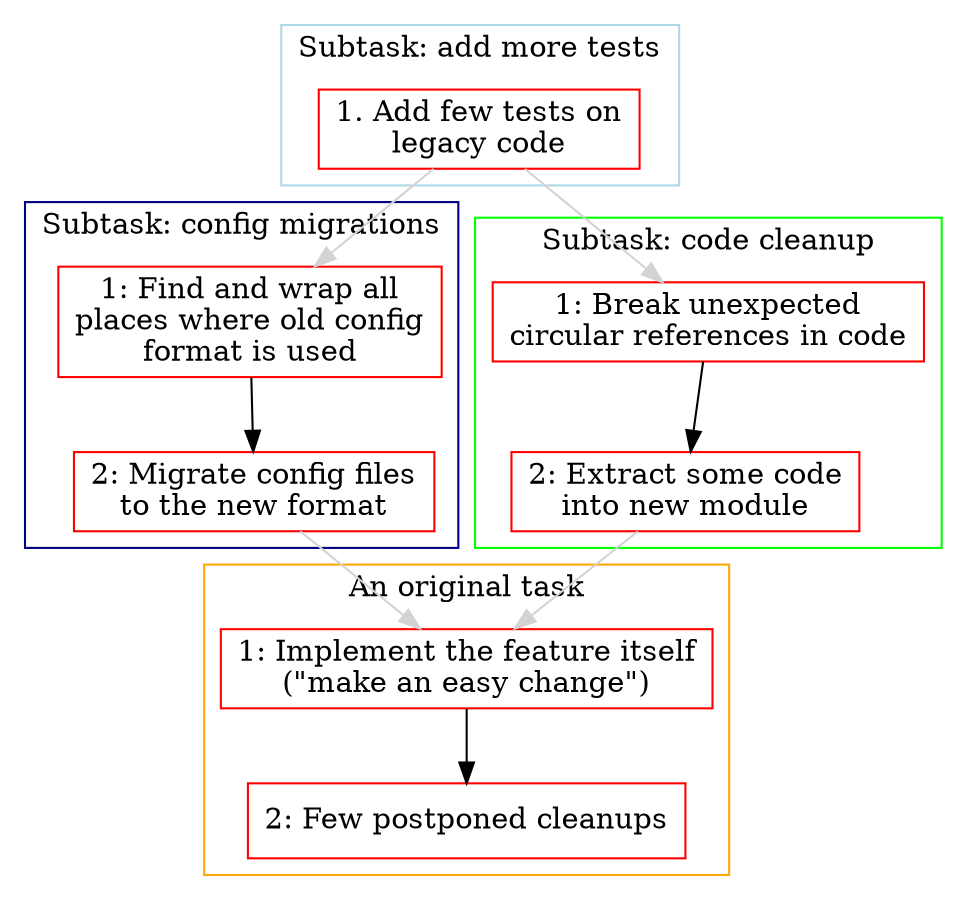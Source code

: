 digraph g {
node [shape=box, color=red];
edge [color=lightgrey];

subgraph cluster_0 {
    color=orange;
    edge [color=black];
    label = "An original task";

    3 [label="1: Implement the feature itself
(&quot;make an easy change&quot;)"];
    4 [label="2: Few postponed cleanups"];
    3 -> 4;
}

subgraph cluster_1 {
    color=navy;
    edge [color=black];
    label = "Subtask: config migrations";
    6 [label="2: Migrate config files
to the new format"];
    7 [label="1: Find and wrap all
places where old config
format is used"];
    7 -> 6;
}

subgraph cluster_2 {
    color=green;
    label = "Subtask: code cleanup";
    edge [color=black];
    5 [label="2: Extract some code
into new module"];
    8 [label="1: Break unexpected
circular references in code"];
    8 -> 5;
}

subgraph cluster_3 {
    label = "Subtask: add more tests";
    color = lightblue;

    9 [label="1. Add few tests on
legacy code"];
}

5 -> 3;
6 -> 3;
9 -> 7;
9 -> 8;
}
